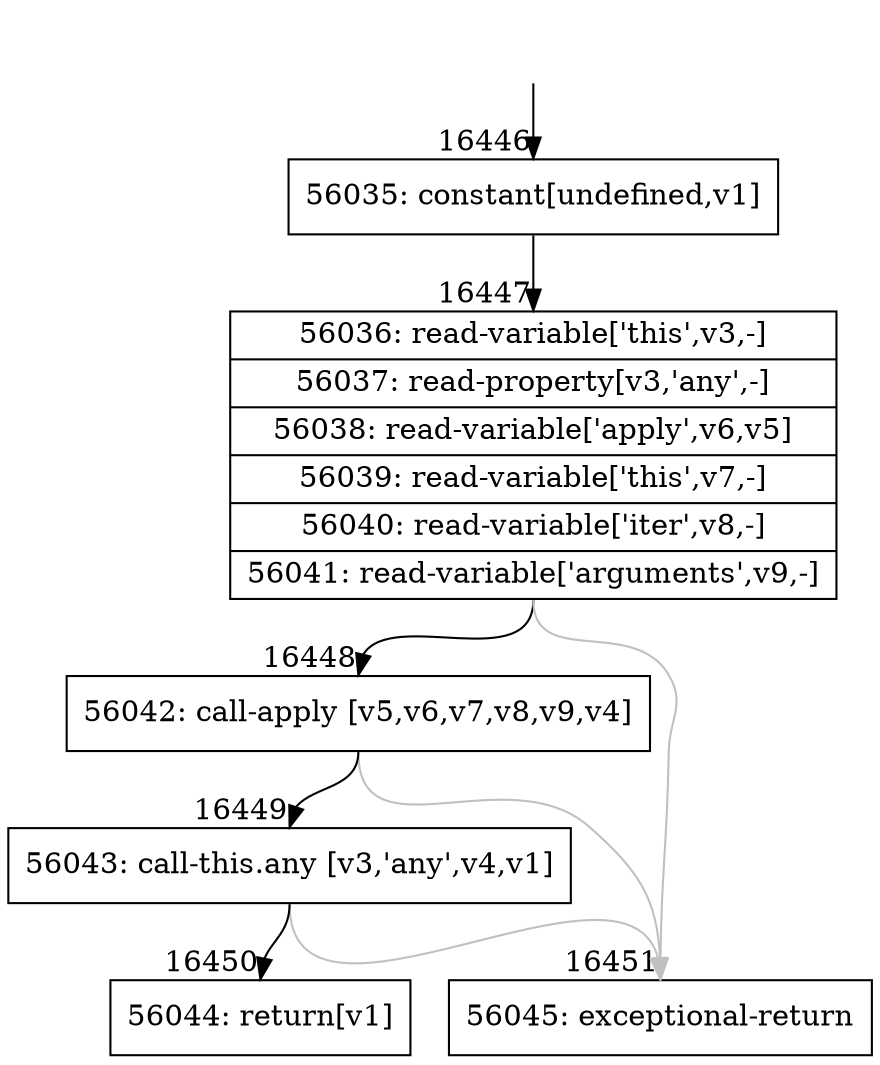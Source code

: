 digraph {
rankdir="TD"
BB_entry1406[shape=none,label=""];
BB_entry1406 -> BB16446 [tailport=s, headport=n, headlabel="    16446"]
BB16446 [shape=record label="{56035: constant[undefined,v1]}" ] 
BB16446 -> BB16447 [tailport=s, headport=n, headlabel="      16447"]
BB16447 [shape=record label="{56036: read-variable['this',v3,-]|56037: read-property[v3,'any',-]|56038: read-variable['apply',v6,v5]|56039: read-variable['this',v7,-]|56040: read-variable['iter',v8,-]|56041: read-variable['arguments',v9,-]}" ] 
BB16447 -> BB16448 [tailport=s, headport=n, headlabel="      16448"]
BB16447 -> BB16451 [tailport=s, headport=n, color=gray, headlabel="      16451"]
BB16448 [shape=record label="{56042: call-apply [v5,v6,v7,v8,v9,v4]}" ] 
BB16448 -> BB16449 [tailport=s, headport=n, headlabel="      16449"]
BB16448 -> BB16451 [tailport=s, headport=n, color=gray]
BB16449 [shape=record label="{56043: call-this.any [v3,'any',v4,v1]}" ] 
BB16449 -> BB16450 [tailport=s, headport=n, headlabel="      16450"]
BB16449 -> BB16451 [tailport=s, headport=n, color=gray]
BB16450 [shape=record label="{56044: return[v1]}" ] 
BB16451 [shape=record label="{56045: exceptional-return}" ] 
//#$~ 30821
}
